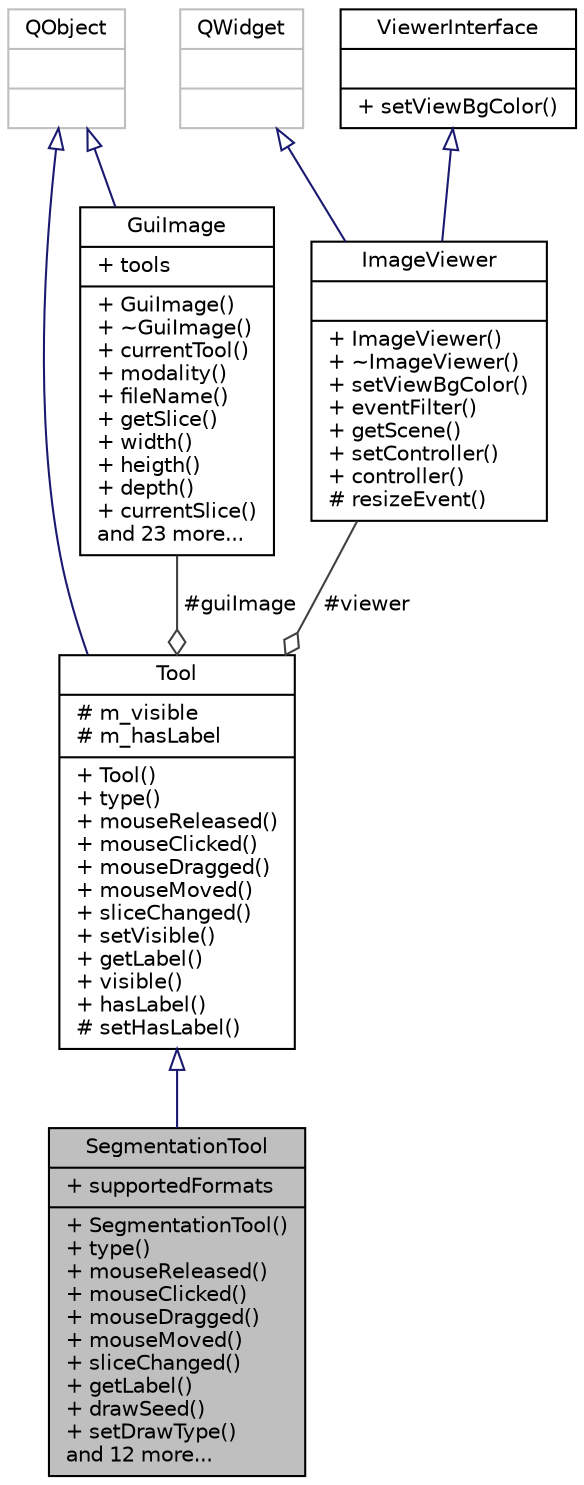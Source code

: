 digraph "SegmentationTool"
{
  edge [fontname="Helvetica",fontsize="10",labelfontname="Helvetica",labelfontsize="10"];
  node [fontname="Helvetica",fontsize="10",shape=record];
  Node1 [label="{SegmentationTool\n|+ supportedFormats\l|+ SegmentationTool()\l+ type()\l+ mouseReleased()\l+ mouseClicked()\l+ mouseDragged()\l+ mouseMoved()\l+ sliceChanged()\l+ getLabel()\l+ drawSeed()\l+ setDrawType()\land 12 more...\l}",height=0.2,width=0.4,color="black", fillcolor="grey75", style="filled", fontcolor="black"];
  Node2 -> Node1 [dir="back",color="midnightblue",fontsize="10",style="solid",arrowtail="onormal",fontname="Helvetica"];
  Node2 [label="{Tool\n|# m_visible\l# m_hasLabel\l|+ Tool()\l+ type()\l+ mouseReleased()\l+ mouseClicked()\l+ mouseDragged()\l+ mouseMoved()\l+ sliceChanged()\l+ setVisible()\l+ getLabel()\l+ visible()\l+ hasLabel()\l# setHasLabel()\l}",height=0.2,width=0.4,color="black", fillcolor="white", style="filled",URL="$class_tool.html"];
  Node3 -> Node2 [dir="back",color="midnightblue",fontsize="10",style="solid",arrowtail="onormal",fontname="Helvetica"];
  Node3 [label="{QObject\n||}",height=0.2,width=0.4,color="grey75", fillcolor="white", style="filled"];
  Node4 -> Node2 [color="grey25",fontsize="10",style="solid",label=" #viewer" ,arrowhead="odiamond",fontname="Helvetica"];
  Node4 [label="{ImageViewer\n||+ ImageViewer()\l+ ~ImageViewer()\l+ setViewBgColor()\l+ eventFilter()\l+ getScene()\l+ setController()\l+ controller()\l# resizeEvent()\l}",height=0.2,width=0.4,color="black", fillcolor="white", style="filled",URL="$class_image_viewer.html"];
  Node5 -> Node4 [dir="back",color="midnightblue",fontsize="10",style="solid",arrowtail="onormal",fontname="Helvetica"];
  Node5 [label="{QWidget\n||}",height=0.2,width=0.4,color="grey75", fillcolor="white", style="filled"];
  Node6 -> Node4 [dir="back",color="midnightblue",fontsize="10",style="solid",arrowtail="onormal",fontname="Helvetica"];
  Node6 [label="{ViewerInterface\n||+ setViewBgColor()\l}",height=0.2,width=0.4,color="black", fillcolor="white", style="filled",URL="$class_viewer_interface.html"];
  Node7 -> Node2 [color="grey25",fontsize="10",style="solid",label=" #guiImage" ,arrowhead="odiamond",fontname="Helvetica"];
  Node7 [label="{GuiImage\n|+ tools\l|+ GuiImage()\l+ ~GuiImage()\l+ currentTool()\l+ modality()\l+ fileName()\l+ getSlice()\l+ width()\l+ heigth()\l+ depth()\l+ currentSlice()\land 23 more...\l}",height=0.2,width=0.4,color="black", fillcolor="white", style="filled",URL="$class_gui_image.html",tooltip="The GuiImage class is a bridge to the Bial::Image data structure to the QImage data structure..."];
  Node3 -> Node7 [dir="back",color="midnightblue",fontsize="10",style="solid",arrowtail="onormal",fontname="Helvetica"];
}
